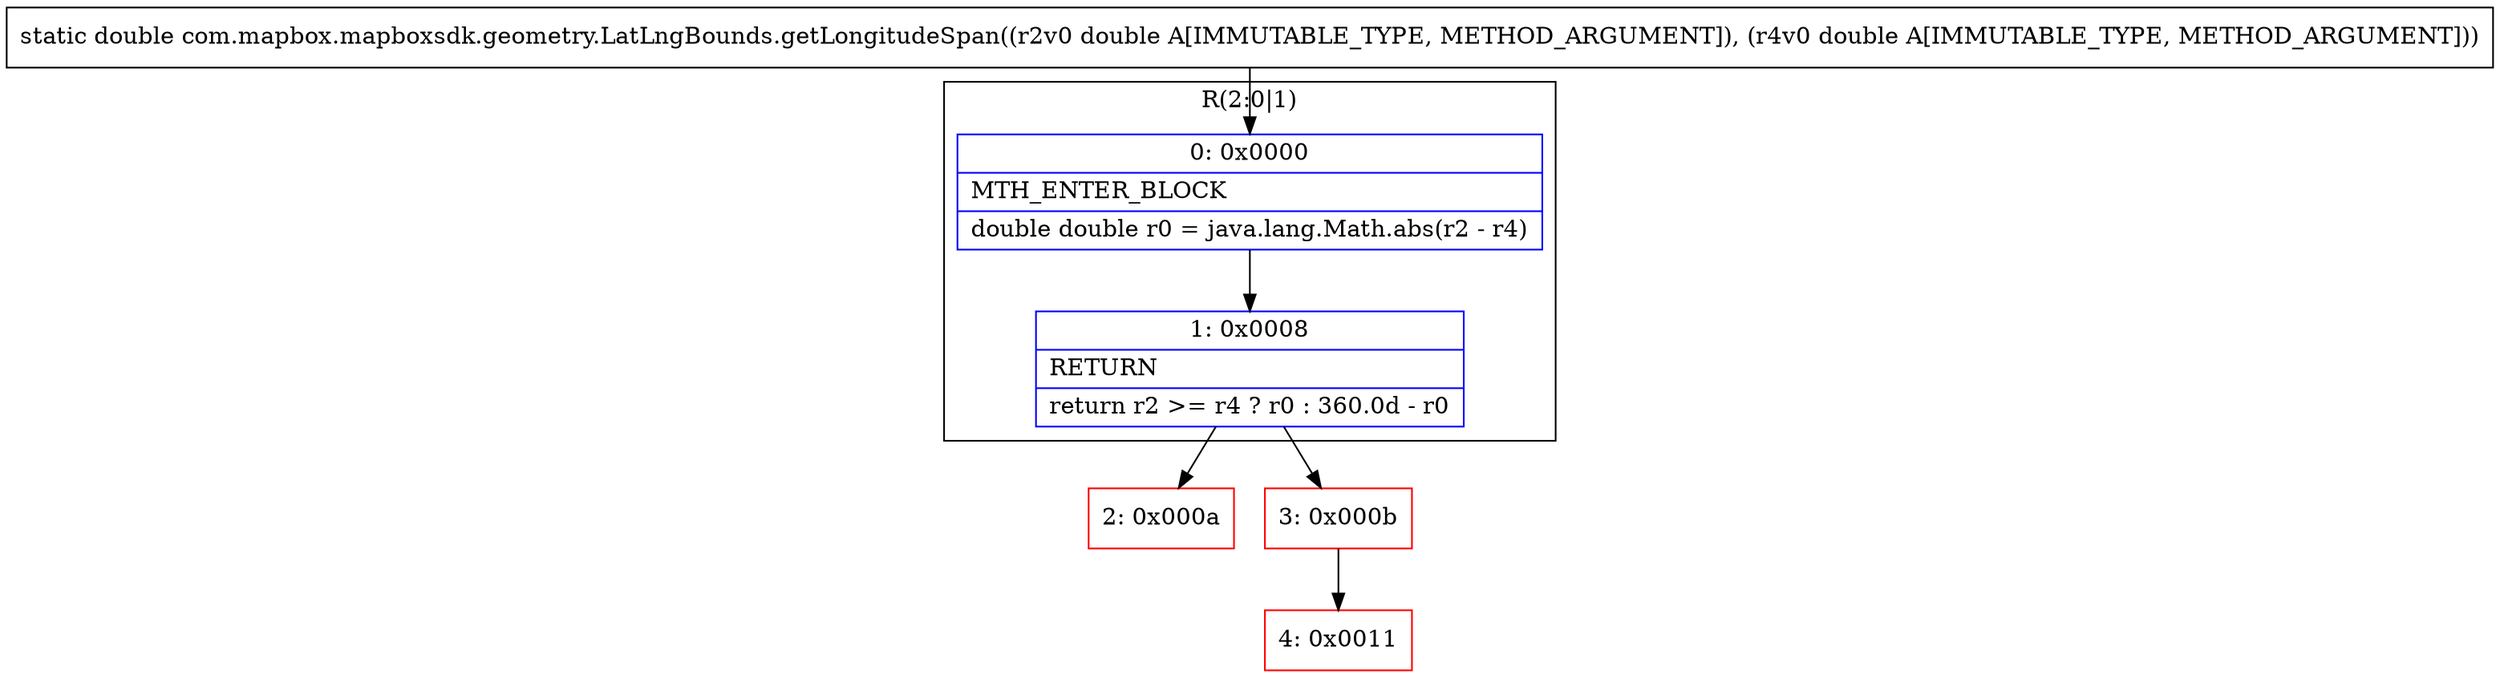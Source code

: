 digraph "CFG forcom.mapbox.mapboxsdk.geometry.LatLngBounds.getLongitudeSpan(DD)D" {
subgraph cluster_Region_623950029 {
label = "R(2:0|1)";
node [shape=record,color=blue];
Node_0 [shape=record,label="{0\:\ 0x0000|MTH_ENTER_BLOCK\l|double double r0 = java.lang.Math.abs(r2 \- r4)\l}"];
Node_1 [shape=record,label="{1\:\ 0x0008|RETURN\l|return r2 \>= r4 ? r0 : 360.0d \- r0\l}"];
}
Node_2 [shape=record,color=red,label="{2\:\ 0x000a}"];
Node_3 [shape=record,color=red,label="{3\:\ 0x000b}"];
Node_4 [shape=record,color=red,label="{4\:\ 0x0011}"];
MethodNode[shape=record,label="{static double com.mapbox.mapboxsdk.geometry.LatLngBounds.getLongitudeSpan((r2v0 double A[IMMUTABLE_TYPE, METHOD_ARGUMENT]), (r4v0 double A[IMMUTABLE_TYPE, METHOD_ARGUMENT])) }"];
MethodNode -> Node_0;
Node_0 -> Node_1;
Node_1 -> Node_2;
Node_1 -> Node_3;
Node_3 -> Node_4;
}

